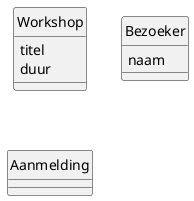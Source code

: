 @startuml
hide circle
class Workshop {
    titel
    duur
}

class Bezoeker {
    naam
}

class Aanmelding

@enduml